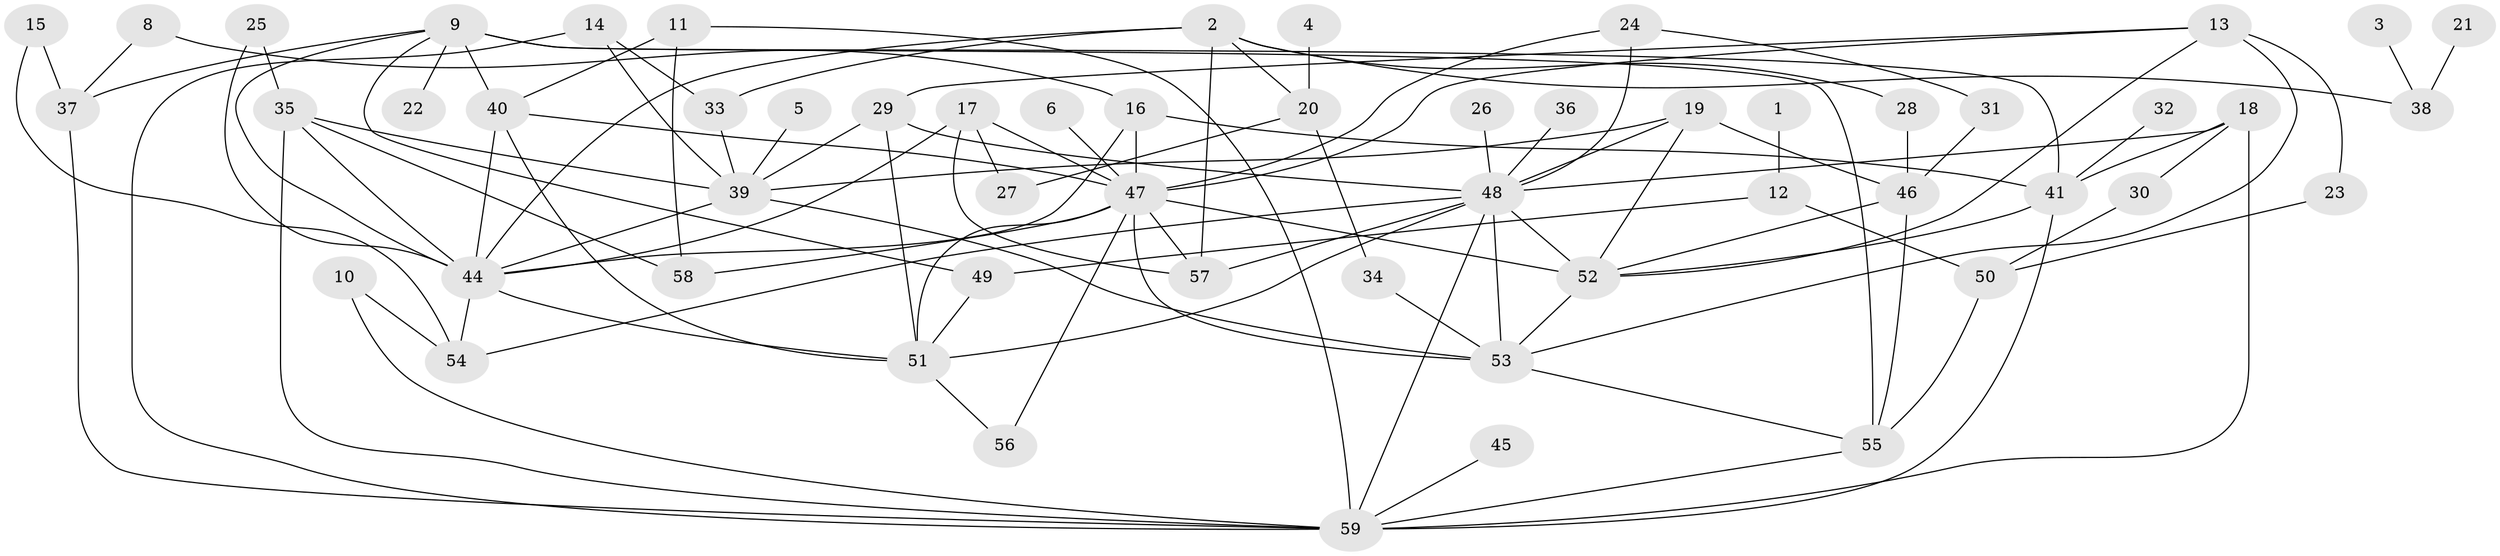 // original degree distribution, {7: 0.025423728813559324, 2: 0.288135593220339, 3: 0.23728813559322035, 5: 0.0847457627118644, 1: 0.15254237288135594, 4: 0.1016949152542373, 0: 0.025423728813559324, 6: 0.07627118644067797, 9: 0.00847457627118644}
// Generated by graph-tools (version 1.1) at 2025/25/03/09/25 03:25:15]
// undirected, 56 vertices, 107 edges
graph export_dot {
graph [start="1"]
  node [color=gray90,style=filled];
  1;
  2;
  3;
  4;
  5;
  6;
  8;
  9;
  10;
  11;
  12;
  13;
  14;
  15;
  16;
  17;
  18;
  19;
  20;
  21;
  22;
  23;
  24;
  25;
  26;
  27;
  28;
  29;
  30;
  31;
  32;
  33;
  34;
  35;
  36;
  37;
  38;
  39;
  40;
  41;
  44;
  45;
  46;
  47;
  48;
  49;
  50;
  51;
  52;
  53;
  54;
  55;
  56;
  57;
  58;
  59;
  1 -- 12 [weight=1.0];
  2 -- 20 [weight=1.0];
  2 -- 28 [weight=1.0];
  2 -- 33 [weight=1.0];
  2 -- 38 [weight=2.0];
  2 -- 44 [weight=2.0];
  2 -- 57 [weight=1.0];
  3 -- 38 [weight=1.0];
  4 -- 20 [weight=1.0];
  5 -- 39 [weight=1.0];
  6 -- 47 [weight=1.0];
  8 -- 16 [weight=1.0];
  8 -- 37 [weight=1.0];
  9 -- 22 [weight=1.0];
  9 -- 37 [weight=1.0];
  9 -- 40 [weight=1.0];
  9 -- 41 [weight=2.0];
  9 -- 44 [weight=1.0];
  9 -- 49 [weight=1.0];
  9 -- 55 [weight=1.0];
  10 -- 54 [weight=1.0];
  10 -- 59 [weight=1.0];
  11 -- 40 [weight=1.0];
  11 -- 58 [weight=1.0];
  11 -- 59 [weight=1.0];
  12 -- 49 [weight=1.0];
  12 -- 50 [weight=1.0];
  13 -- 23 [weight=1.0];
  13 -- 29 [weight=1.0];
  13 -- 47 [weight=1.0];
  13 -- 52 [weight=1.0];
  13 -- 53 [weight=2.0];
  14 -- 33 [weight=1.0];
  14 -- 39 [weight=1.0];
  14 -- 59 [weight=1.0];
  15 -- 37 [weight=1.0];
  15 -- 54 [weight=1.0];
  16 -- 41 [weight=1.0];
  16 -- 44 [weight=1.0];
  16 -- 47 [weight=2.0];
  17 -- 27 [weight=1.0];
  17 -- 44 [weight=1.0];
  17 -- 47 [weight=1.0];
  17 -- 57 [weight=1.0];
  18 -- 30 [weight=1.0];
  18 -- 41 [weight=2.0];
  18 -- 48 [weight=1.0];
  18 -- 59 [weight=1.0];
  19 -- 39 [weight=1.0];
  19 -- 46 [weight=1.0];
  19 -- 48 [weight=1.0];
  19 -- 52 [weight=1.0];
  20 -- 27 [weight=1.0];
  20 -- 34 [weight=1.0];
  21 -- 38 [weight=1.0];
  23 -- 50 [weight=1.0];
  24 -- 31 [weight=1.0];
  24 -- 47 [weight=1.0];
  24 -- 48 [weight=1.0];
  25 -- 35 [weight=1.0];
  25 -- 44 [weight=1.0];
  26 -- 48 [weight=1.0];
  28 -- 46 [weight=1.0];
  29 -- 39 [weight=1.0];
  29 -- 48 [weight=1.0];
  29 -- 51 [weight=1.0];
  30 -- 50 [weight=1.0];
  31 -- 46 [weight=1.0];
  32 -- 41 [weight=1.0];
  33 -- 39 [weight=1.0];
  34 -- 53 [weight=1.0];
  35 -- 39 [weight=1.0];
  35 -- 44 [weight=1.0];
  35 -- 58 [weight=1.0];
  35 -- 59 [weight=1.0];
  36 -- 48 [weight=1.0];
  37 -- 59 [weight=1.0];
  39 -- 44 [weight=1.0];
  39 -- 53 [weight=1.0];
  40 -- 44 [weight=1.0];
  40 -- 47 [weight=1.0];
  40 -- 51 [weight=1.0];
  41 -- 52 [weight=1.0];
  41 -- 59 [weight=1.0];
  44 -- 51 [weight=1.0];
  44 -- 54 [weight=1.0];
  45 -- 59 [weight=1.0];
  46 -- 52 [weight=1.0];
  46 -- 55 [weight=1.0];
  47 -- 51 [weight=1.0];
  47 -- 52 [weight=1.0];
  47 -- 53 [weight=2.0];
  47 -- 56 [weight=1.0];
  47 -- 57 [weight=1.0];
  47 -- 58 [weight=2.0];
  48 -- 51 [weight=1.0];
  48 -- 52 [weight=2.0];
  48 -- 53 [weight=1.0];
  48 -- 54 [weight=1.0];
  48 -- 57 [weight=2.0];
  48 -- 59 [weight=1.0];
  49 -- 51 [weight=1.0];
  50 -- 55 [weight=1.0];
  51 -- 56 [weight=1.0];
  52 -- 53 [weight=1.0];
  53 -- 55 [weight=1.0];
  55 -- 59 [weight=1.0];
}
